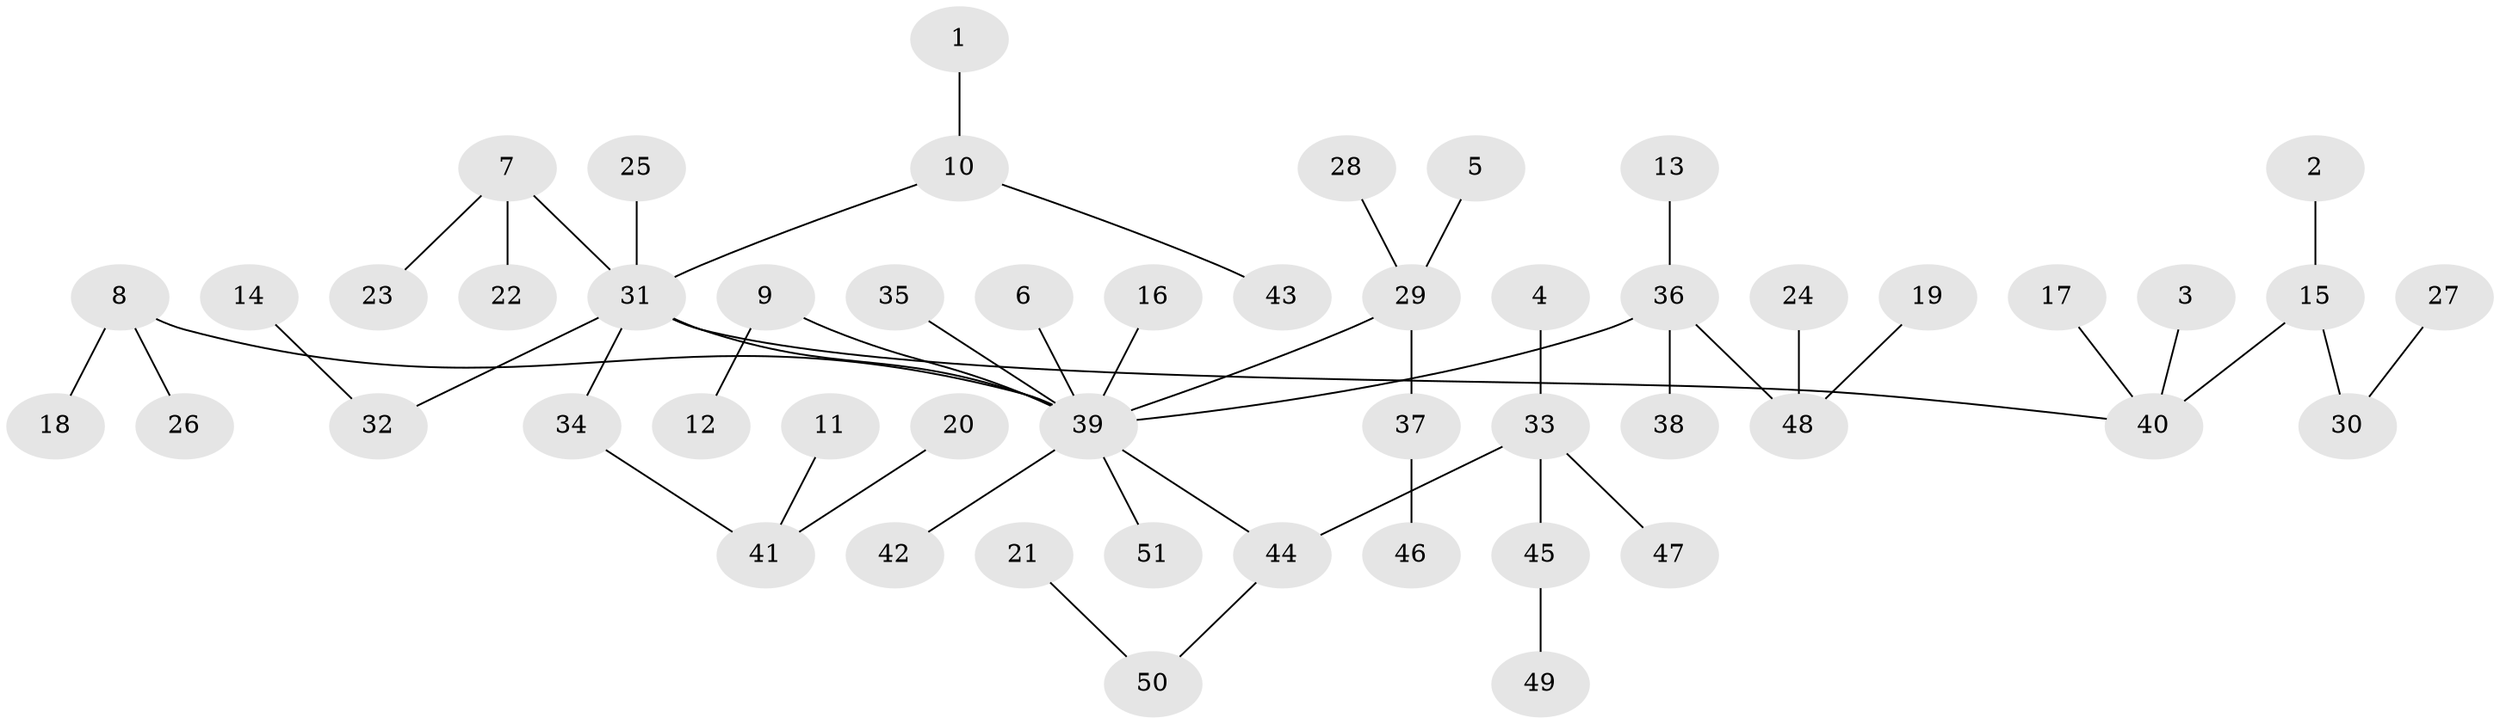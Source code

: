 // original degree distribution, {9: 0.00980392156862745, 5: 0.049019607843137254, 6: 0.0392156862745098, 4: 0.058823529411764705, 1: 0.5686274509803921, 2: 0.21568627450980393, 3: 0.058823529411764705}
// Generated by graph-tools (version 1.1) at 2025/50/03/09/25 03:50:21]
// undirected, 51 vertices, 50 edges
graph export_dot {
graph [start="1"]
  node [color=gray90,style=filled];
  1;
  2;
  3;
  4;
  5;
  6;
  7;
  8;
  9;
  10;
  11;
  12;
  13;
  14;
  15;
  16;
  17;
  18;
  19;
  20;
  21;
  22;
  23;
  24;
  25;
  26;
  27;
  28;
  29;
  30;
  31;
  32;
  33;
  34;
  35;
  36;
  37;
  38;
  39;
  40;
  41;
  42;
  43;
  44;
  45;
  46;
  47;
  48;
  49;
  50;
  51;
  1 -- 10 [weight=1.0];
  2 -- 15 [weight=1.0];
  3 -- 40 [weight=1.0];
  4 -- 33 [weight=1.0];
  5 -- 29 [weight=1.0];
  6 -- 39 [weight=1.0];
  7 -- 22 [weight=1.0];
  7 -- 23 [weight=1.0];
  7 -- 31 [weight=1.0];
  8 -- 18 [weight=1.0];
  8 -- 26 [weight=1.0];
  8 -- 39 [weight=1.0];
  9 -- 12 [weight=1.0];
  9 -- 39 [weight=1.0];
  10 -- 31 [weight=1.0];
  10 -- 43 [weight=1.0];
  11 -- 41 [weight=1.0];
  13 -- 36 [weight=1.0];
  14 -- 32 [weight=1.0];
  15 -- 30 [weight=1.0];
  15 -- 40 [weight=1.0];
  16 -- 39 [weight=1.0];
  17 -- 40 [weight=1.0];
  19 -- 48 [weight=1.0];
  20 -- 41 [weight=1.0];
  21 -- 50 [weight=1.0];
  24 -- 48 [weight=1.0];
  25 -- 31 [weight=1.0];
  27 -- 30 [weight=1.0];
  28 -- 29 [weight=1.0];
  29 -- 37 [weight=1.0];
  29 -- 39 [weight=1.0];
  31 -- 32 [weight=1.0];
  31 -- 34 [weight=1.0];
  31 -- 39 [weight=1.0];
  31 -- 40 [weight=1.0];
  33 -- 44 [weight=1.0];
  33 -- 45 [weight=1.0];
  33 -- 47 [weight=1.0];
  34 -- 41 [weight=1.0];
  35 -- 39 [weight=1.0];
  36 -- 38 [weight=1.0];
  36 -- 39 [weight=1.0];
  36 -- 48 [weight=1.0];
  37 -- 46 [weight=1.0];
  39 -- 42 [weight=1.0];
  39 -- 44 [weight=1.0];
  39 -- 51 [weight=1.0];
  44 -- 50 [weight=1.0];
  45 -- 49 [weight=1.0];
}
